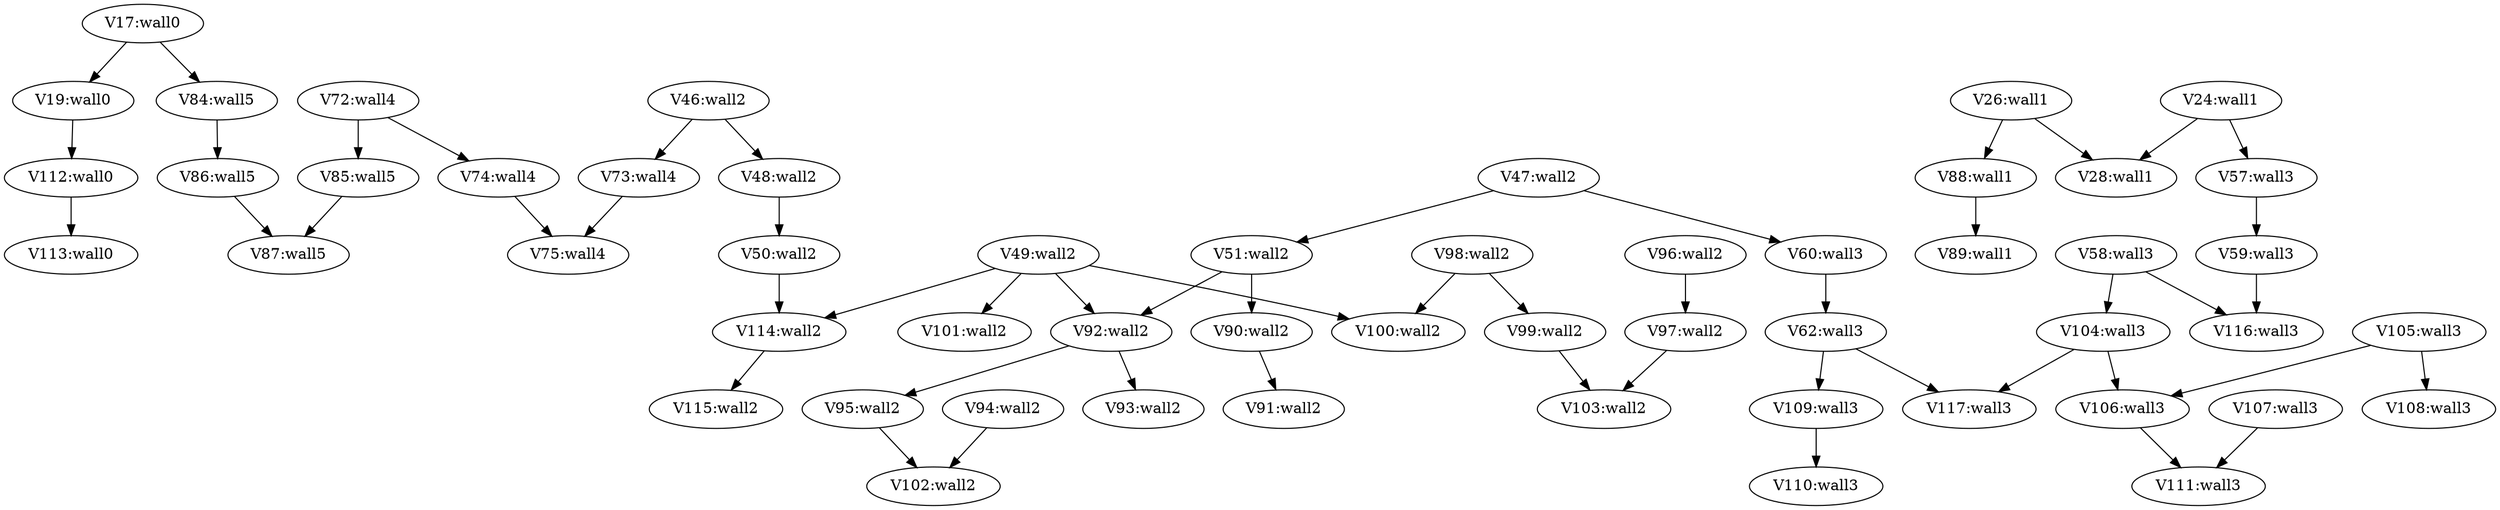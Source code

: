 digraph G {
 V17 [label="V17:wall0"]
 V19 [label="V19:wall0"]
 V24 [label="V24:wall1"]
 V26 [label="V26:wall1"]
 V28 [label="V28:wall1"]
 V46 [label="V46:wall2"]
 V47 [label="V47:wall2"]
 V48 [label="V48:wall2"]
 V49 [label="V49:wall2"]
 V50 [label="V50:wall2"]
 V51 [label="V51:wall2"]
 V57 [label="V57:wall3"]
 V58 [label="V58:wall3"]
 V59 [label="V59:wall3"]
 V60 [label="V60:wall3"]
 V62 [label="V62:wall3"]
 V72 [label="V72:wall4"]
 V73 [label="V73:wall4"]
 V74 [label="V74:wall4"]
 V75 [label="V75:wall4"]
 V84 [label="V84:wall5"]
 V85 [label="V85:wall5"]
 V86 [label="V86:wall5"]
 V87 [label="V87:wall5"]
 V88 [label="V88:wall1"]
 V89 [label="V89:wall1"]
 V90 [label="V90:wall2"]
 V91 [label="V91:wall2"]
 V92 [label="V92:wall2"]
 V93 [label="V93:wall2"]
 V94 [label="V94:wall2"]
 V95 [label="V95:wall2"]
 V96 [label="V96:wall2"]
 V97 [label="V97:wall2"]
 V98 [label="V98:wall2"]
 V99 [label="V99:wall2"]
 V100 [label="V100:wall2"]
 V101 [label="V101:wall2"]
 V102 [label="V102:wall2"]
 V103 [label="V103:wall2"]
 V104 [label="V104:wall3"]
 V105 [label="V105:wall3"]
 V106 [label="V106:wall3"]
 V107 [label="V107:wall3"]
 V108 [label="V108:wall3"]
 V109 [label="V109:wall3"]
 V110 [label="V110:wall3"]
 V111 [label="V111:wall3"]
 V112 [label="V112:wall0"]
 V113 [label="V113:wall0"]
 V114 [label="V114:wall2"]
 V115 [label="V115:wall2"]
 V116 [label="V116:wall3"]
 V117 [label="V117:wall3"]
 V59 -> V116
 V57 -> V59
 V24 -> V57
 V24 -> V28
 V26 -> V28
 V26 -> V88
 V88 -> V89
 V104 -> V117
 V58 -> V104
 V58 -> V116
 V105 -> V106
 V104 -> V106
 V106 -> V111
 V107 -> V111
 V105 -> V108
 V109 -> V110
 V62 -> V109
 V62 -> V117
 V92 -> V93
 V51 -> V92
 V47 -> V51
 V47 -> V60
 V60 -> V62
 V92 -> V95
 V95 -> V102
 V94 -> V102
 V49 -> V101
 V49 -> V92
 V49 -> V100
 V98 -> V100
 V98 -> V99
 V99 -> V103
 V97 -> V103
 V96 -> V97
 V114 -> V115
 V49 -> V114
 V90 -> V91
 V51 -> V90
 V19 -> V112
 V17 -> V19
 V17 -> V84
 V84 -> V86
 V86 -> V87
 V85 -> V87
 V72 -> V85
 V72 -> V74
 V74 -> V75
 V73 -> V75
 V46 -> V73
 V46 -> V48
 V48 -> V50
 V50 -> V114
 V112 -> V113
}
